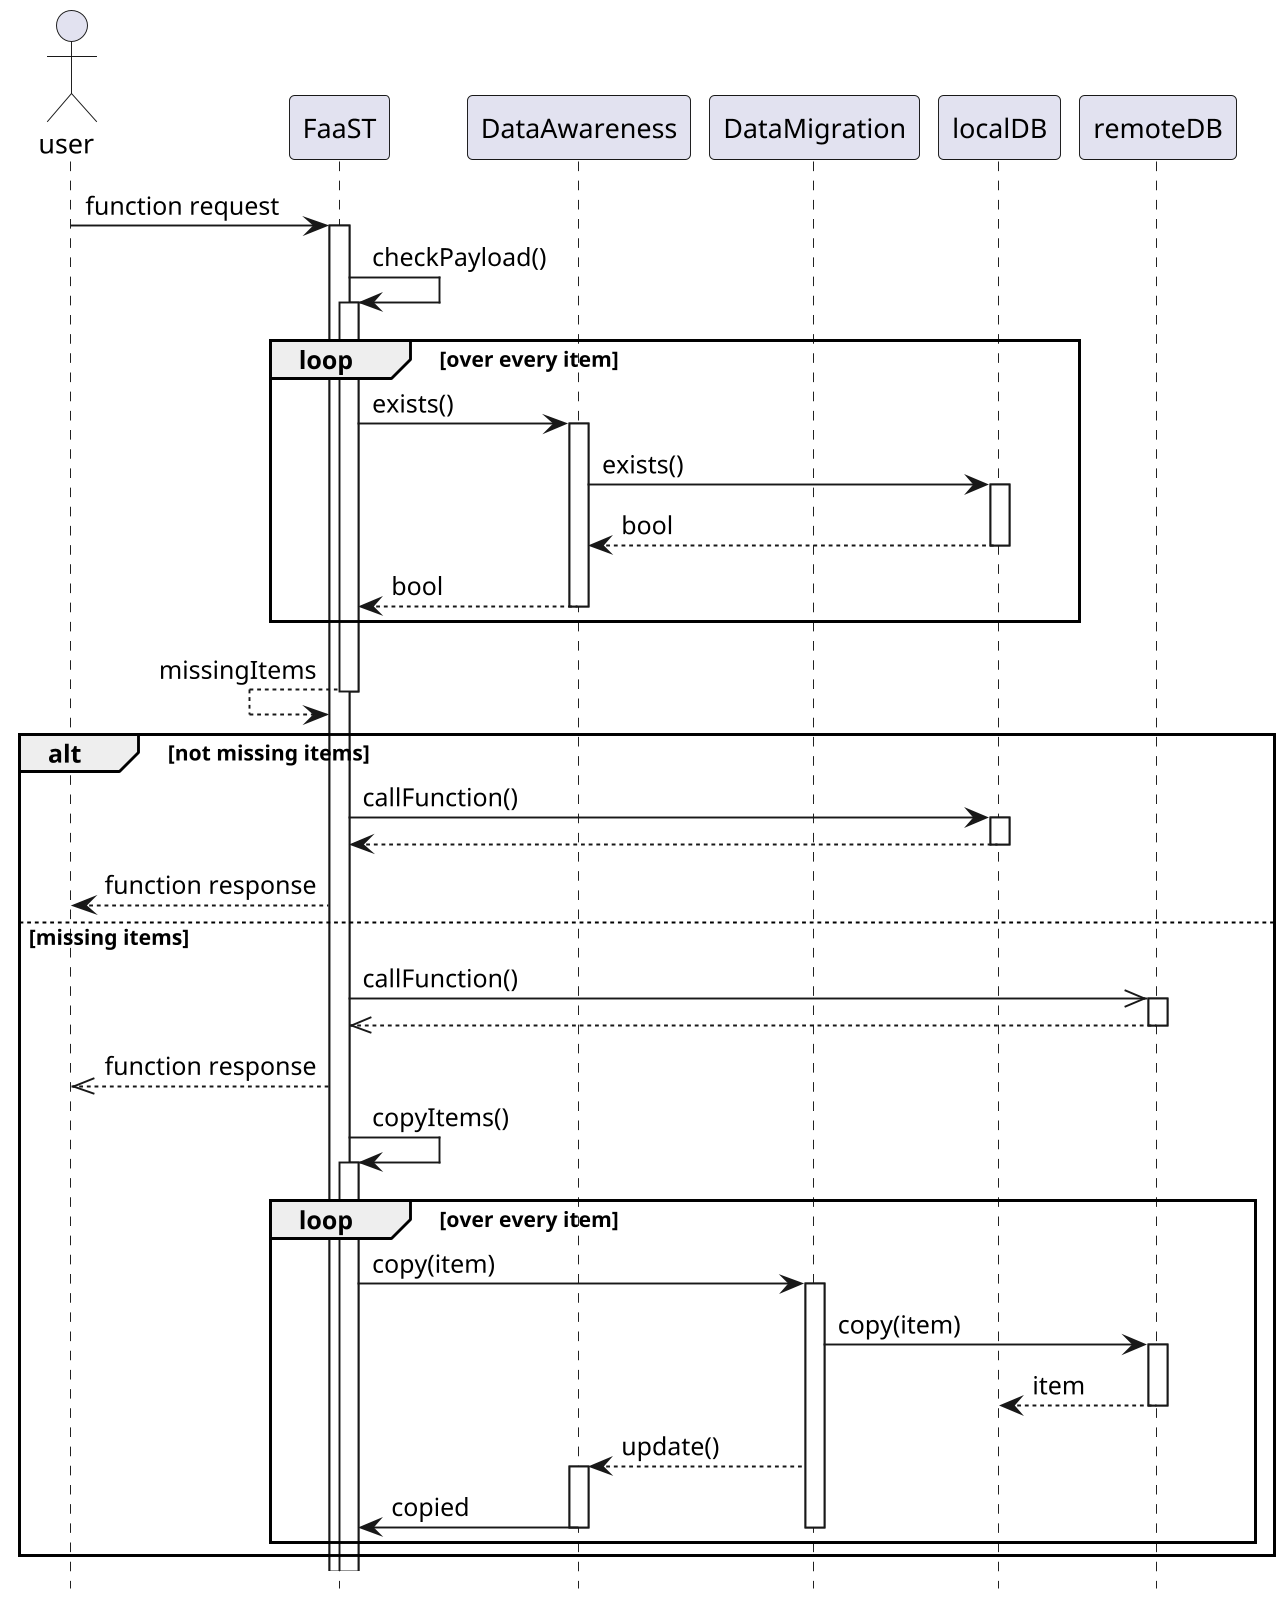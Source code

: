 @startuml
scale 2400*1600
hide footbox

actor user as u
participant FaaST as f
participant DataAwareness as da
participant DataMigration as dm
participant localDB as l
participant remoteDB as r

u -> f: function request
activate f

f -> f: checkPayload()
activate f
loop over every item
    f -> da: exists()
    activate da
    da -> l: exists()
    activate l
    da <-- l: bool
    deactivate l

    f <-- da: bool
    deactivate da
end
f <-- f: missingItems
deactivate f

alt not missing items
    f -> l: callFunction()
    activate l
    f <-- l:
    deactivate l
    u <-- f: function response
else missing items
    f ->> r: callFunction()
    activate r
    f <<-- r:
    deactivate r
    u <<-- f: function response
    f -> f: copyItems()
    activate f
    
    loop over every item
        f -> dm: copy(item)
        activate dm
        dm -> r: copy(item)
        activate r
        l <-- r: item
        deactivate r

        da <-- dm: update()

        activate da
        da -> f: copied
        deactivate da

        deactivate dm
    end
end

@enduml
